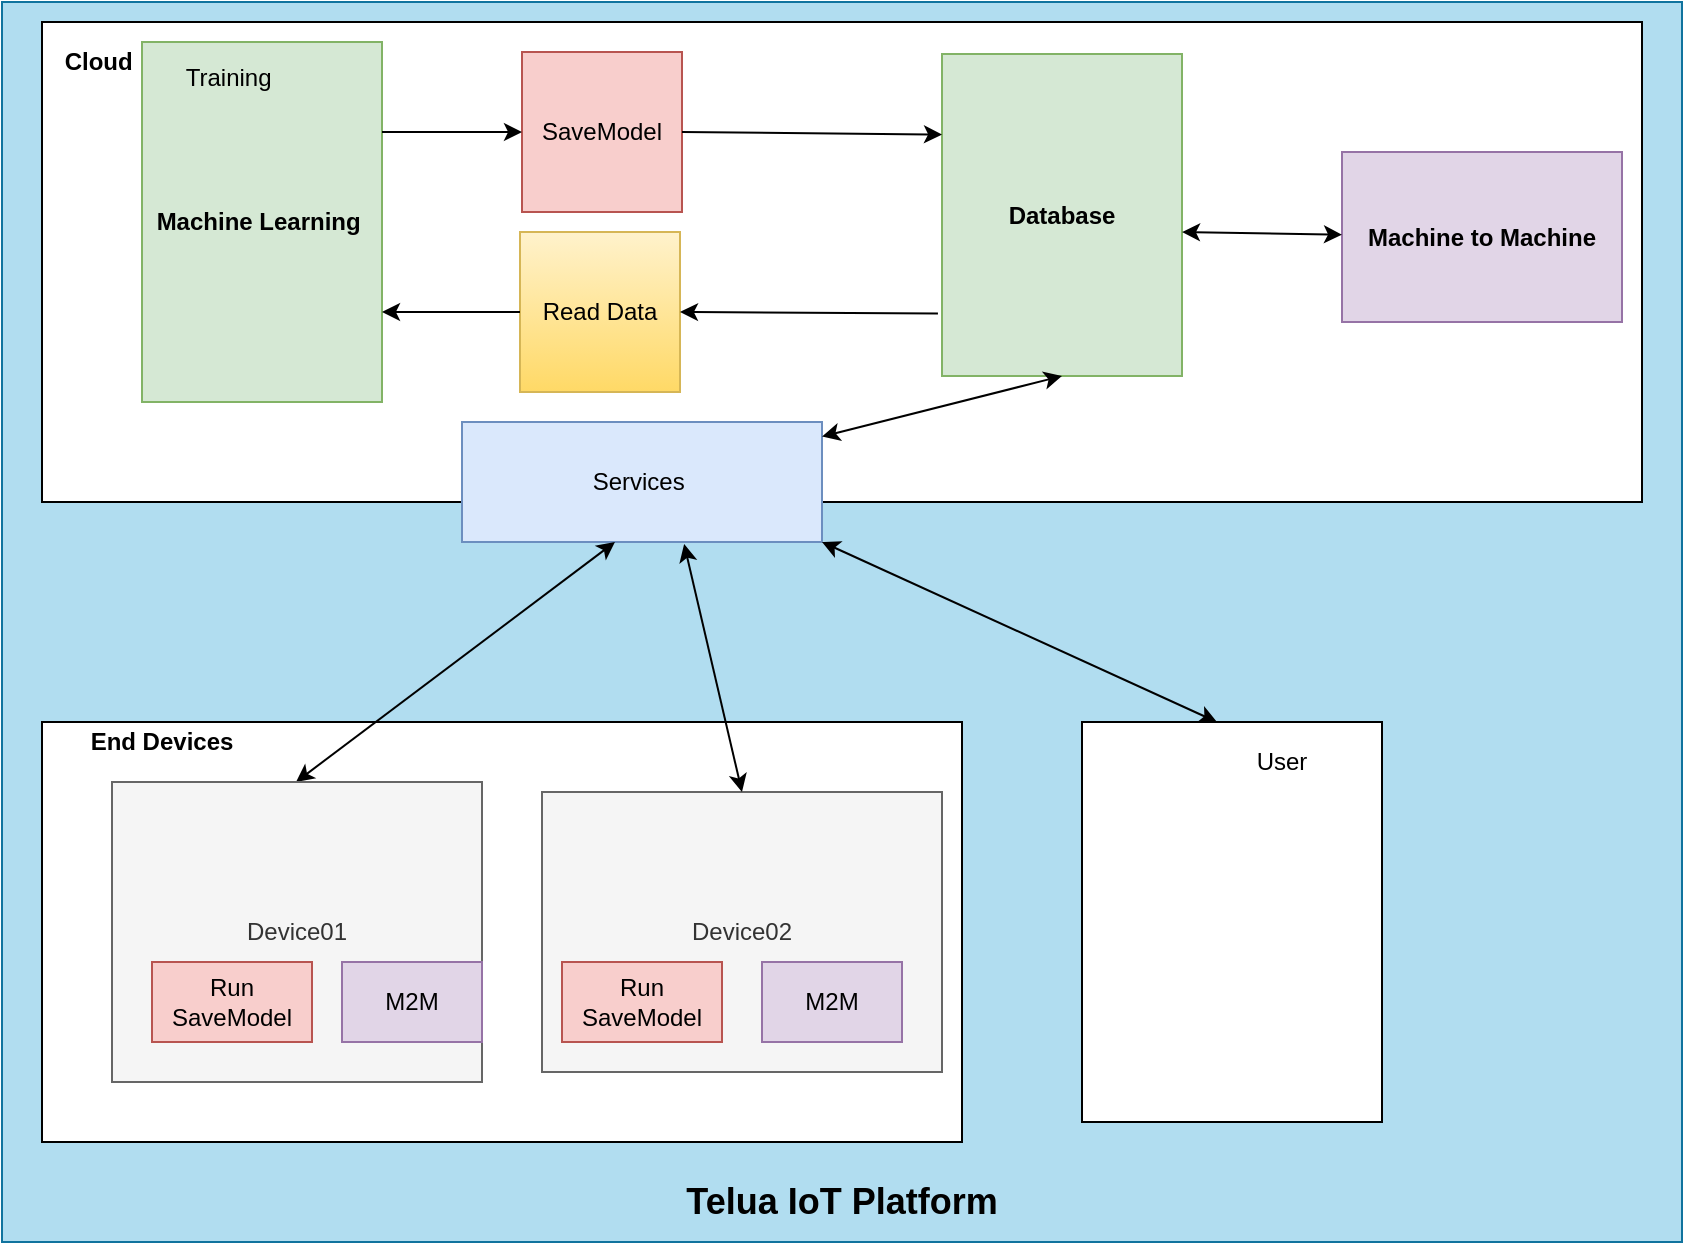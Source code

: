 <mxfile version="13.9.9" type="device"><diagram id="od1T8L22oR9802WZEAa2" name="Page-1"><mxGraphModel dx="1018" dy="682" grid="1" gridSize="10" guides="1" tooltips="1" connect="1" arrows="1" fold="1" page="1" pageScale="1" pageWidth="1100" pageHeight="1700" math="0" shadow="0"><root><mxCell id="0"/><mxCell id="1" parent="0"/><mxCell id="dRjRBDb6BqOHGPOKk1ZW-47" value="" style="rounded=0;whiteSpace=wrap;html=1;fillColor=#b1ddf0;strokeColor=#10739e;" vertex="1" parent="1"><mxGeometry x="60" y="40" width="840" height="620" as="geometry"/></mxCell><mxCell id="dRjRBDb6BqOHGPOKk1ZW-1" value="" style="rounded=0;whiteSpace=wrap;html=1;" vertex="1" parent="1"><mxGeometry x="80" y="50" width="800" height="240" as="geometry"/></mxCell><mxCell id="dRjRBDb6BqOHGPOKk1ZW-2" value="" style="rounded=0;whiteSpace=wrap;html=1;" vertex="1" parent="1"><mxGeometry x="600" y="400" width="150" height="200" as="geometry"/></mxCell><mxCell id="dRjRBDb6BqOHGPOKk1ZW-3" value="" style="rounded=0;whiteSpace=wrap;html=1;" vertex="1" parent="1"><mxGeometry x="80" y="400" width="460" height="210" as="geometry"/></mxCell><mxCell id="dRjRBDb6BqOHGPOKk1ZW-4" value="&lt;b&gt;Cloud&amp;nbsp;&lt;/b&gt;" style="text;html=1;strokeColor=none;fillColor=none;align=center;verticalAlign=middle;whiteSpace=wrap;rounded=0;" vertex="1" parent="1"><mxGeometry x="90" y="60" width="40" height="20" as="geometry"/></mxCell><mxCell id="dRjRBDb6BqOHGPOKk1ZW-5" value="User" style="text;html=1;strokeColor=none;fillColor=none;align=center;verticalAlign=middle;whiteSpace=wrap;rounded=0;" vertex="1" parent="1"><mxGeometry x="680" y="410" width="40" height="20" as="geometry"/></mxCell><mxCell id="dRjRBDb6BqOHGPOKk1ZW-6" value="Services&amp;nbsp;" style="rounded=0;whiteSpace=wrap;html=1;fillColor=#dae8fc;strokeColor=#6c8ebf;" vertex="1" parent="1"><mxGeometry x="290" y="250" width="180" height="60" as="geometry"/></mxCell><mxCell id="dRjRBDb6BqOHGPOKk1ZW-7" value="&lt;b&gt;Machine Learning&amp;nbsp;&lt;/b&gt;" style="rounded=0;whiteSpace=wrap;html=1;fillColor=#d5e8d4;strokeColor=#82b366;" vertex="1" parent="1"><mxGeometry x="130" y="60" width="120" height="180" as="geometry"/></mxCell><mxCell id="dRjRBDb6BqOHGPOKk1ZW-9" value="&lt;b&gt;Database&lt;/b&gt;" style="rounded=0;whiteSpace=wrap;html=1;fillColor=#d5e8d4;strokeColor=#82b366;" vertex="1" parent="1"><mxGeometry x="530" y="66" width="120" height="161" as="geometry"/></mxCell><mxCell id="dRjRBDb6BqOHGPOKk1ZW-10" value="" style="endArrow=classic;startArrow=classic;html=1;entryX=0.5;entryY=1;entryDx=0;entryDy=0;" edge="1" parent="1" source="dRjRBDb6BqOHGPOKk1ZW-6" target="dRjRBDb6BqOHGPOKk1ZW-9"><mxGeometry width="50" height="50" relative="1" as="geometry"><mxPoint x="470" y="290" as="sourcePoint"/><mxPoint x="520" y="240" as="targetPoint"/></mxGeometry></mxCell><mxCell id="dRjRBDb6BqOHGPOKk1ZW-21" value="" style="endArrow=classic;startArrow=classic;html=1;entryX=0.425;entryY=1;entryDx=0;entryDy=0;entryPerimeter=0;" edge="1" parent="1" target="dRjRBDb6BqOHGPOKk1ZW-6"><mxGeometry width="50" height="50" relative="1" as="geometry"><mxPoint x="207" y="430" as="sourcePoint"/><mxPoint x="800" y="400" as="targetPoint"/></mxGeometry></mxCell><mxCell id="dRjRBDb6BqOHGPOKk1ZW-22" value="Device01" style="rounded=0;whiteSpace=wrap;html=1;fillColor=#f5f5f5;strokeColor=#666666;fontColor=#333333;" vertex="1" parent="1"><mxGeometry x="115" y="430" width="185" height="150" as="geometry"/></mxCell><mxCell id="dRjRBDb6BqOHGPOKk1ZW-23" value="Device02" style="rounded=0;whiteSpace=wrap;html=1;fillColor=#f5f5f5;strokeColor=#666666;fontColor=#333333;" vertex="1" parent="1"><mxGeometry x="330" y="435" width="200" height="140" as="geometry"/></mxCell><mxCell id="dRjRBDb6BqOHGPOKk1ZW-24" value="" style="endArrow=classic;startArrow=classic;html=1;exitX=0.5;exitY=0;exitDx=0;exitDy=0;entryX=0.617;entryY=1.017;entryDx=0;entryDy=0;entryPerimeter=0;" edge="1" parent="1" source="dRjRBDb6BqOHGPOKk1ZW-23" target="dRjRBDb6BqOHGPOKk1ZW-6"><mxGeometry width="50" height="50" relative="1" as="geometry"><mxPoint x="490" y="370" as="sourcePoint"/><mxPoint x="540" y="320" as="targetPoint"/></mxGeometry></mxCell><mxCell id="dRjRBDb6BqOHGPOKk1ZW-25" value="" style="endArrow=classic;startArrow=classic;html=1;exitX=1;exitY=1;exitDx=0;exitDy=0;entryX=0.45;entryY=0;entryDx=0;entryDy=0;entryPerimeter=0;" edge="1" parent="1" source="dRjRBDb6BqOHGPOKk1ZW-6" target="dRjRBDb6BqOHGPOKk1ZW-2"><mxGeometry width="50" height="50" relative="1" as="geometry"><mxPoint x="452" y="320" as="sourcePoint"/><mxPoint x="760" y="400" as="targetPoint"/></mxGeometry></mxCell><mxCell id="dRjRBDb6BqOHGPOKk1ZW-27" value="SaveModel" style="whiteSpace=wrap;html=1;aspect=fixed;fillColor=#f8cecc;strokeColor=#b85450;" vertex="1" parent="1"><mxGeometry x="320" y="65" width="80" height="80" as="geometry"/></mxCell><mxCell id="dRjRBDb6BqOHGPOKk1ZW-28" value="" style="endArrow=classic;html=1;exitX=1;exitY=0.25;exitDx=0;exitDy=0;" edge="1" parent="1" source="dRjRBDb6BqOHGPOKk1ZW-7" target="dRjRBDb6BqOHGPOKk1ZW-27"><mxGeometry width="50" height="50" relative="1" as="geometry"><mxPoint x="660" y="470" as="sourcePoint"/><mxPoint x="710" y="420" as="targetPoint"/></mxGeometry></mxCell><mxCell id="dRjRBDb6BqOHGPOKk1ZW-29" value="" style="endArrow=classic;html=1;exitX=1;exitY=0.5;exitDx=0;exitDy=0;entryX=0;entryY=0.25;entryDx=0;entryDy=0;" edge="1" parent="1" source="dRjRBDb6BqOHGPOKk1ZW-27" target="dRjRBDb6BqOHGPOKk1ZW-9"><mxGeometry width="50" height="50" relative="1" as="geometry"><mxPoint x="660" y="470" as="sourcePoint"/><mxPoint x="710" y="420" as="targetPoint"/></mxGeometry></mxCell><mxCell id="dRjRBDb6BqOHGPOKk1ZW-31" value="Read Data" style="whiteSpace=wrap;html=1;aspect=fixed;fillColor=#fff2cc;strokeColor=#d6b656;gradientColor=#ffd966;" vertex="1" parent="1"><mxGeometry x="319" y="155" width="80" height="80" as="geometry"/></mxCell><mxCell id="dRjRBDb6BqOHGPOKk1ZW-32" value="" style="endArrow=classic;html=1;exitX=0;exitY=0.5;exitDx=0;exitDy=0;entryX=1;entryY=0.75;entryDx=0;entryDy=0;" edge="1" parent="1" source="dRjRBDb6BqOHGPOKk1ZW-31" target="dRjRBDb6BqOHGPOKk1ZW-7"><mxGeometry width="50" height="50" relative="1" as="geometry"><mxPoint x="660" y="470" as="sourcePoint"/><mxPoint x="250" y="188" as="targetPoint"/></mxGeometry></mxCell><mxCell id="dRjRBDb6BqOHGPOKk1ZW-34" value="" style="endArrow=classic;html=1;entryX=1;entryY=0.5;entryDx=0;entryDy=0;exitX=-0.017;exitY=0.806;exitDx=0;exitDy=0;exitPerimeter=0;" edge="1" parent="1" source="dRjRBDb6BqOHGPOKk1ZW-9" target="dRjRBDb6BqOHGPOKk1ZW-31"><mxGeometry width="50" height="50" relative="1" as="geometry"><mxPoint x="470" y="180" as="sourcePoint"/><mxPoint x="710" y="420" as="targetPoint"/></mxGeometry></mxCell><mxCell id="dRjRBDb6BqOHGPOKk1ZW-35" value="Run SaveModel" style="rounded=0;whiteSpace=wrap;html=1;fillColor=#f8cecc;strokeColor=#b85450;" vertex="1" parent="1"><mxGeometry x="135" y="520" width="80" height="40" as="geometry"/></mxCell><mxCell id="dRjRBDb6BqOHGPOKk1ZW-36" value="Run SaveModel" style="rounded=0;whiteSpace=wrap;html=1;fillColor=#f8cecc;strokeColor=#b85450;" vertex="1" parent="1"><mxGeometry x="340" y="520" width="80" height="40" as="geometry"/></mxCell><mxCell id="dRjRBDb6BqOHGPOKk1ZW-37" value="Training&amp;nbsp;" style="text;html=1;strokeColor=none;fillColor=none;align=center;verticalAlign=middle;whiteSpace=wrap;rounded=0;" vertex="1" parent="1"><mxGeometry x="140" y="63" width="70" height="30" as="geometry"/></mxCell><mxCell id="dRjRBDb6BqOHGPOKk1ZW-39" value="&lt;b&gt;End Devices&lt;/b&gt;" style="text;html=1;strokeColor=none;fillColor=none;align=center;verticalAlign=middle;whiteSpace=wrap;rounded=0;" vertex="1" parent="1"><mxGeometry x="90" y="400" width="100" height="20" as="geometry"/></mxCell><mxCell id="dRjRBDb6BqOHGPOKk1ZW-40" value="M2M" style="rounded=0;whiteSpace=wrap;html=1;fillColor=#e1d5e7;strokeColor=#9673a6;" vertex="1" parent="1"><mxGeometry x="230" y="520" width="70" height="40" as="geometry"/></mxCell><mxCell id="dRjRBDb6BqOHGPOKk1ZW-42" value="M2M" style="rounded=0;whiteSpace=wrap;html=1;fillColor=#e1d5e7;strokeColor=#9673a6;" vertex="1" parent="1"><mxGeometry x="440" y="520" width="70" height="40" as="geometry"/></mxCell><mxCell id="dRjRBDb6BqOHGPOKk1ZW-43" value="&lt;b&gt;Machine to Machine&lt;/b&gt;" style="rounded=0;whiteSpace=wrap;html=1;fillColor=#e1d5e7;strokeColor=#9673a6;" vertex="1" parent="1"><mxGeometry x="730" y="115" width="140" height="85" as="geometry"/></mxCell><mxCell id="dRjRBDb6BqOHGPOKk1ZW-44" value="" style="endArrow=classic;startArrow=classic;html=1;" edge="1" parent="1" target="dRjRBDb6BqOHGPOKk1ZW-43"><mxGeometry width="50" height="50" relative="1" as="geometry"><mxPoint x="650" y="155" as="sourcePoint"/><mxPoint x="700" y="105" as="targetPoint"/></mxGeometry></mxCell><mxCell id="dRjRBDb6BqOHGPOKk1ZW-48" value="&lt;b&gt;&lt;font style=&quot;font-size: 18px&quot;&gt;Telua IoT Platform&lt;/font&gt;&lt;/b&gt;" style="text;html=1;strokeColor=none;fillColor=none;align=center;verticalAlign=middle;whiteSpace=wrap;rounded=0;" vertex="1" parent="1"><mxGeometry x="375" y="630" width="210" height="20" as="geometry"/></mxCell></root></mxGraphModel></diagram></mxfile>
